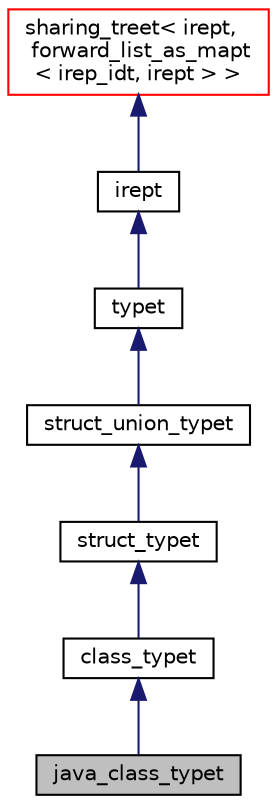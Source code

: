 digraph "java_class_typet"
{
 // LATEX_PDF_SIZE
  bgcolor="transparent";
  edge [fontname="Helvetica",fontsize="10",labelfontname="Helvetica",labelfontsize="10"];
  node [fontname="Helvetica",fontsize="10",shape=record];
  Node1 [label="java_class_typet",height=0.2,width=0.4,color="black", fillcolor="grey75", style="filled", fontcolor="black",tooltip=" "];
  Node2 -> Node1 [dir="back",color="midnightblue",fontsize="10",style="solid",fontname="Helvetica"];
  Node2 [label="class_typet",height=0.2,width=0.4,color="black",URL="$classclass__typet.html",tooltip="Class type."];
  Node3 -> Node2 [dir="back",color="midnightblue",fontsize="10",style="solid",fontname="Helvetica"];
  Node3 [label="struct_typet",height=0.2,width=0.4,color="black",URL="$classstruct__typet.html",tooltip="Structure type, corresponds to C style structs."];
  Node4 -> Node3 [dir="back",color="midnightblue",fontsize="10",style="solid",fontname="Helvetica"];
  Node4 [label="struct_union_typet",height=0.2,width=0.4,color="black",URL="$classstruct__union__typet.html",tooltip="Base type for structs and unions."];
  Node5 -> Node4 [dir="back",color="midnightblue",fontsize="10",style="solid",fontname="Helvetica"];
  Node5 [label="typet",height=0.2,width=0.4,color="black",URL="$classtypet.html",tooltip="The type of an expression, extends irept."];
  Node6 -> Node5 [dir="back",color="midnightblue",fontsize="10",style="solid",fontname="Helvetica"];
  Node6 [label="irept",height=0.2,width=0.4,color="black",URL="$classirept.html",tooltip="There are a large number of kinds of tree structured or tree-like data in CPROVER."];
  Node7 -> Node6 [dir="back",color="midnightblue",fontsize="10",style="solid",fontname="Helvetica"];
  Node7 [label="sharing_treet\< irept,\l forward_list_as_mapt\l\< irep_idt, irept \> \>",height=0.2,width=0.4,color="red",URL="$classsharing__treet.html",tooltip=" "];
}
